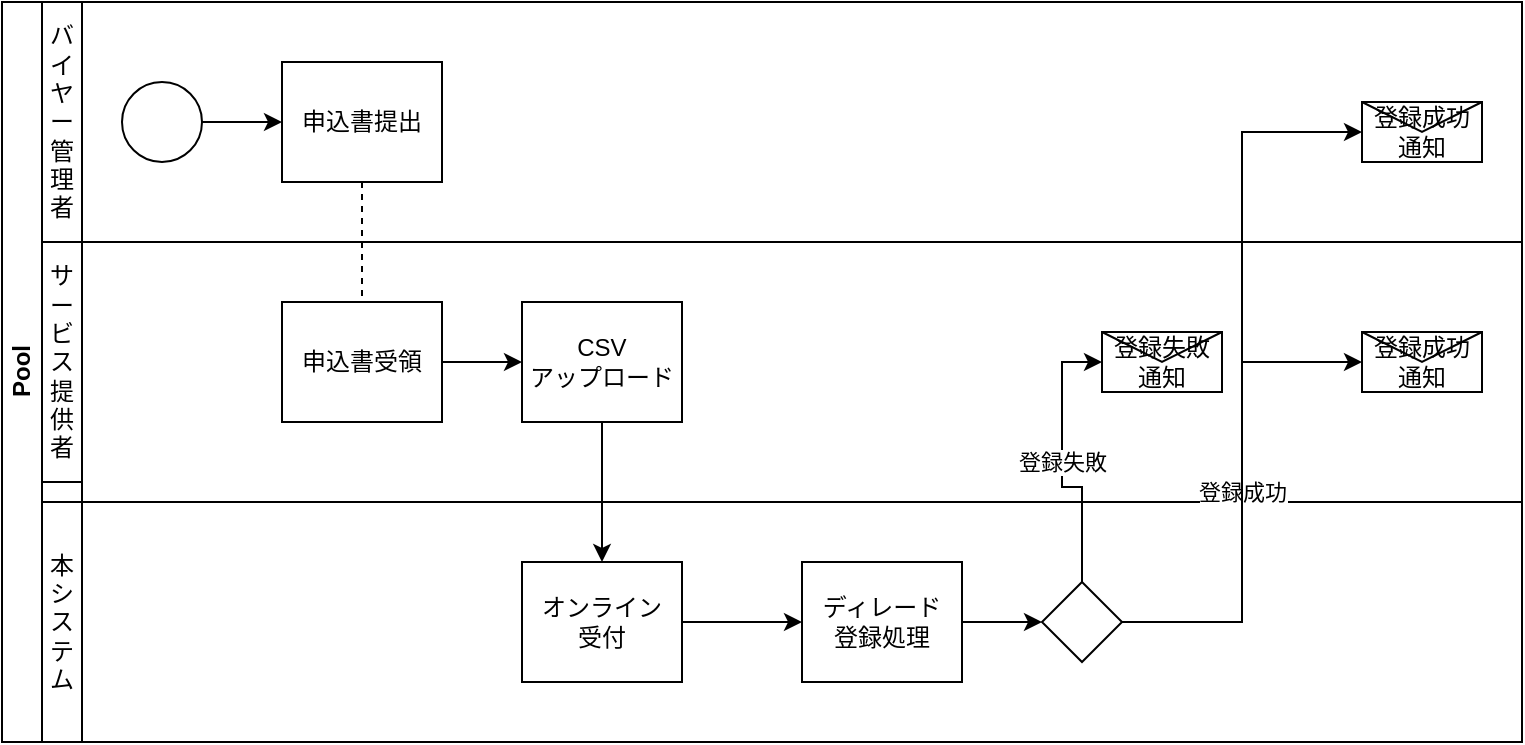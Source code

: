 <mxfile pages="2">
    <diagram id="prtHgNgQTEPvFCAcTncT" name="ユーザー登録">
        <mxGraphModel dx="870" dy="1076" grid="1" gridSize="10" guides="1" tooltips="1" connect="1" arrows="1" fold="1" page="1" pageScale="1" pageWidth="1169" pageHeight="827" math="0" shadow="0">
            <root>
                <mxCell id="0"/>
                <mxCell id="1" parent="0"/>
                <mxCell id="dNxyNK7c78bLwvsdeMH5-19" value="Pool" style="swimlane;html=1;childLayout=stackLayout;resizeParent=1;resizeParentMax=0;horizontal=0;startSize=20;horizontalStack=0;" parent="1" vertex="1">
                    <mxGeometry x="40" y="120" width="760" height="370" as="geometry"/>
                </mxCell>
                <mxCell id="dNxyNK7c78bLwvsdeMH5-27" value="" style="edgeStyle=orthogonalEdgeStyle;rounded=0;orthogonalLoop=1;jettySize=auto;html=1;dashed=1;endArrow=none;endFill=0;" parent="dNxyNK7c78bLwvsdeMH5-19" source="dNxyNK7c78bLwvsdeMH5-24" target="dNxyNK7c78bLwvsdeMH5-26" edge="1">
                    <mxGeometry relative="1" as="geometry"/>
                </mxCell>
                <mxCell id="dNxyNK7c78bLwvsdeMH5-20" value="" style="swimlane;html=1;startSize=20;horizontal=0;" parent="dNxyNK7c78bLwvsdeMH5-19" vertex="1">
                    <mxGeometry x="20" width="740" height="120" as="geometry">
                        <mxRectangle x="20" width="740" height="40" as="alternateBounds"/>
                    </mxGeometry>
                </mxCell>
                <mxCell id="dNxyNK7c78bLwvsdeMH5-25" value="" style="edgeStyle=orthogonalEdgeStyle;rounded=0;orthogonalLoop=1;jettySize=auto;html=1;" parent="dNxyNK7c78bLwvsdeMH5-20" source="dNxyNK7c78bLwvsdeMH5-23" target="dNxyNK7c78bLwvsdeMH5-24" edge="1">
                    <mxGeometry relative="1" as="geometry"/>
                </mxCell>
                <mxCell id="dNxyNK7c78bLwvsdeMH5-23" value="" style="ellipse;whiteSpace=wrap;html=1;" parent="dNxyNK7c78bLwvsdeMH5-20" vertex="1">
                    <mxGeometry x="40" y="40" width="40" height="40" as="geometry"/>
                </mxCell>
                <mxCell id="dNxyNK7c78bLwvsdeMH5-24" value="申込書提出" style="rounded=0;whiteSpace=wrap;html=1;fontFamily=Helvetica;fontSize=12;fontColor=#000000;align=center;fillColor=#ffffff;" parent="dNxyNK7c78bLwvsdeMH5-20" vertex="1">
                    <mxGeometry x="120" y="30" width="80" height="60" as="geometry"/>
                </mxCell>
                <mxCell id="xDEcEFF_Ia5ke57R_6o9-1" value="バイヤー管理者" style="rounded=0;whiteSpace=wrap;html=1;" parent="dNxyNK7c78bLwvsdeMH5-20" vertex="1">
                    <mxGeometry width="20" height="120" as="geometry"/>
                </mxCell>
                <mxCell id="xDEcEFF_Ia5ke57R_6o9-17" value="登録成功通知" style="shape=message;html=1;whiteSpace=wrap;html=1;outlineConnect=0;" parent="dNxyNK7c78bLwvsdeMH5-20" vertex="1">
                    <mxGeometry x="660" y="50" width="60" height="30" as="geometry"/>
                </mxCell>
                <mxCell id="dNxyNK7c78bLwvsdeMH5-21" value="" style="swimlane;html=1;startSize=20;horizontal=0;" parent="dNxyNK7c78bLwvsdeMH5-19" vertex="1">
                    <mxGeometry x="20" y="120" width="740" height="130" as="geometry">
                        <mxRectangle x="20" y="120" width="740" height="40" as="alternateBounds"/>
                    </mxGeometry>
                </mxCell>
                <mxCell id="dNxyNK7c78bLwvsdeMH5-29" value="" style="edgeStyle=orthogonalEdgeStyle;rounded=0;orthogonalLoop=1;jettySize=auto;html=1;endArrow=classic;endFill=1;entryX=0;entryY=0.5;entryDx=0;entryDy=0;" parent="dNxyNK7c78bLwvsdeMH5-21" source="dNxyNK7c78bLwvsdeMH5-26" target="dNxyNK7c78bLwvsdeMH5-34" edge="1">
                    <mxGeometry relative="1" as="geometry"/>
                </mxCell>
                <mxCell id="dNxyNK7c78bLwvsdeMH5-26" value="申込書受領" style="rounded=0;whiteSpace=wrap;html=1;fontFamily=Helvetica;fontSize=12;fontColor=#000000;align=center;fillColor=#FFFFFF;" parent="dNxyNK7c78bLwvsdeMH5-21" vertex="1">
                    <mxGeometry x="120" y="30" width="80" height="60" as="geometry"/>
                </mxCell>
                <mxCell id="xDEcEFF_Ia5ke57R_6o9-2" value="サービス提供者" style="rounded=0;whiteSpace=wrap;html=1;" parent="dNxyNK7c78bLwvsdeMH5-21" vertex="1">
                    <mxGeometry width="20" height="120" as="geometry"/>
                </mxCell>
                <mxCell id="dNxyNK7c78bLwvsdeMH5-34" value="CSV&lt;br&gt;アップロード" style="rounded=0;whiteSpace=wrap;html=1;fontFamily=Helvetica;fontSize=12;fontColor=#000000;align=center;fillColor=#FFFFFF;" parent="dNxyNK7c78bLwvsdeMH5-21" vertex="1">
                    <mxGeometry x="240" y="30" width="80" height="60" as="geometry"/>
                </mxCell>
                <mxCell id="xDEcEFF_Ia5ke57R_6o9-18" value="登録成功通知" style="shape=message;html=1;whiteSpace=wrap;html=1;outlineConnect=0;" parent="dNxyNK7c78bLwvsdeMH5-21" vertex="1">
                    <mxGeometry x="660" y="45" width="60" height="30" as="geometry"/>
                </mxCell>
                <mxCell id="xDEcEFF_Ia5ke57R_6o9-15" value="登録失敗通知" style="shape=message;html=1;whiteSpace=wrap;html=1;outlineConnect=0;" parent="dNxyNK7c78bLwvsdeMH5-21" vertex="1">
                    <mxGeometry x="530" y="45" width="60" height="30" as="geometry"/>
                </mxCell>
                <mxCell id="dNxyNK7c78bLwvsdeMH5-22" value="Lane 3" style="swimlane;html=1;startSize=20;horizontal=0;" parent="dNxyNK7c78bLwvsdeMH5-19" vertex="1">
                    <mxGeometry x="20" y="250" width="740" height="120" as="geometry"/>
                </mxCell>
                <mxCell id="xDEcEFF_Ia5ke57R_6o9-3" value="本システム" style="rounded=0;whiteSpace=wrap;html=1;" parent="dNxyNK7c78bLwvsdeMH5-22" vertex="1">
                    <mxGeometry width="20" height="120" as="geometry"/>
                </mxCell>
                <mxCell id="xDEcEFF_Ia5ke57R_6o9-9" style="edgeStyle=orthogonalEdgeStyle;rounded=0;orthogonalLoop=1;jettySize=auto;html=1;exitX=1;exitY=0.5;exitDx=0;exitDy=0;entryX=0;entryY=0.5;entryDx=0;entryDy=0;" parent="dNxyNK7c78bLwvsdeMH5-22" source="xDEcEFF_Ia5ke57R_6o9-5" target="xDEcEFF_Ia5ke57R_6o9-10" edge="1">
                    <mxGeometry relative="1" as="geometry"/>
                </mxCell>
                <mxCell id="xDEcEFF_Ia5ke57R_6o9-5" value="オンライン&lt;br&gt;受付" style="rounded=0;whiteSpace=wrap;html=1;fontFamily=Helvetica;fontSize=12;fontColor=#000000;align=center;fillColor=#FFFFFF;" parent="dNxyNK7c78bLwvsdeMH5-22" vertex="1">
                    <mxGeometry x="240" y="30" width="80" height="60" as="geometry"/>
                </mxCell>
                <mxCell id="xDEcEFF_Ia5ke57R_6o9-8" value="" style="rhombus;whiteSpace=wrap;html=1;fontFamily=Helvetica;fontSize=12;fontColor=#000000;align=center;" parent="dNxyNK7c78bLwvsdeMH5-22" vertex="1">
                    <mxGeometry x="500" y="40" width="40" height="40" as="geometry"/>
                </mxCell>
                <mxCell id="xDEcEFF_Ia5ke57R_6o9-12" style="edgeStyle=orthogonalEdgeStyle;rounded=0;orthogonalLoop=1;jettySize=auto;html=1;exitX=1;exitY=0.5;exitDx=0;exitDy=0;entryX=0;entryY=0.5;entryDx=0;entryDy=0;" parent="dNxyNK7c78bLwvsdeMH5-22" source="xDEcEFF_Ia5ke57R_6o9-10" target="xDEcEFF_Ia5ke57R_6o9-8" edge="1">
                    <mxGeometry relative="1" as="geometry"/>
                </mxCell>
                <mxCell id="xDEcEFF_Ia5ke57R_6o9-10" value="ディレード&lt;br&gt;登録処理" style="rounded=0;whiteSpace=wrap;html=1;fontFamily=Helvetica;fontSize=12;fontColor=#000000;align=center;fillColor=#FFFFFF;" parent="dNxyNK7c78bLwvsdeMH5-22" vertex="1">
                    <mxGeometry x="380" y="30" width="80" height="60" as="geometry"/>
                </mxCell>
                <mxCell id="xDEcEFF_Ia5ke57R_6o9-6" style="edgeStyle=orthogonalEdgeStyle;rounded=0;orthogonalLoop=1;jettySize=auto;html=1;exitX=0.5;exitY=1;exitDx=0;exitDy=0;entryX=0.5;entryY=0;entryDx=0;entryDy=0;" parent="dNxyNK7c78bLwvsdeMH5-19" source="dNxyNK7c78bLwvsdeMH5-34" target="xDEcEFF_Ia5ke57R_6o9-5" edge="1">
                    <mxGeometry relative="1" as="geometry"/>
                </mxCell>
                <mxCell id="xDEcEFF_Ia5ke57R_6o9-19" value="登録成功" style="edgeStyle=orthogonalEdgeStyle;rounded=0;orthogonalLoop=1;jettySize=auto;html=1;exitX=1;exitY=0.5;exitDx=0;exitDy=0;entryX=0;entryY=0.5;entryDx=0;entryDy=0;" parent="dNxyNK7c78bLwvsdeMH5-19" source="xDEcEFF_Ia5ke57R_6o9-8" target="xDEcEFF_Ia5ke57R_6o9-18" edge="1">
                    <mxGeometry relative="1" as="geometry"/>
                </mxCell>
                <mxCell id="xDEcEFF_Ia5ke57R_6o9-20" style="edgeStyle=orthogonalEdgeStyle;rounded=0;orthogonalLoop=1;jettySize=auto;html=1;exitX=1;exitY=0.5;exitDx=0;exitDy=0;entryX=0;entryY=0.5;entryDx=0;entryDy=0;" parent="dNxyNK7c78bLwvsdeMH5-19" source="xDEcEFF_Ia5ke57R_6o9-8" target="xDEcEFF_Ia5ke57R_6o9-17" edge="1">
                    <mxGeometry relative="1" as="geometry"/>
                </mxCell>
                <mxCell id="xDEcEFF_Ia5ke57R_6o9-22" value="登録失敗" style="edgeStyle=orthogonalEdgeStyle;rounded=0;orthogonalLoop=1;jettySize=auto;html=1;exitX=0.5;exitY=0;exitDx=0;exitDy=0;entryX=0;entryY=0.5;entryDx=0;entryDy=0;" parent="dNxyNK7c78bLwvsdeMH5-19" source="xDEcEFF_Ia5ke57R_6o9-8" target="xDEcEFF_Ia5ke57R_6o9-15" edge="1">
                    <mxGeometry relative="1" as="geometry"/>
                </mxCell>
            </root>
        </mxGraphModel>
    </diagram>
    <diagram id="FMRJVioIOm3V9GhN1eZR" name="Page-2">
        <mxGraphModel dx="946" dy="614" grid="1" gridSize="10" guides="1" tooltips="1" connect="1" arrows="1" fold="1" page="1" pageScale="1" pageWidth="850" pageHeight="1100" math="0" shadow="0">
            <root>
                <mxCell id="0"/>
                <mxCell id="1" parent="0"/>
            </root>
        </mxGraphModel>
    </diagram>
</mxfile>